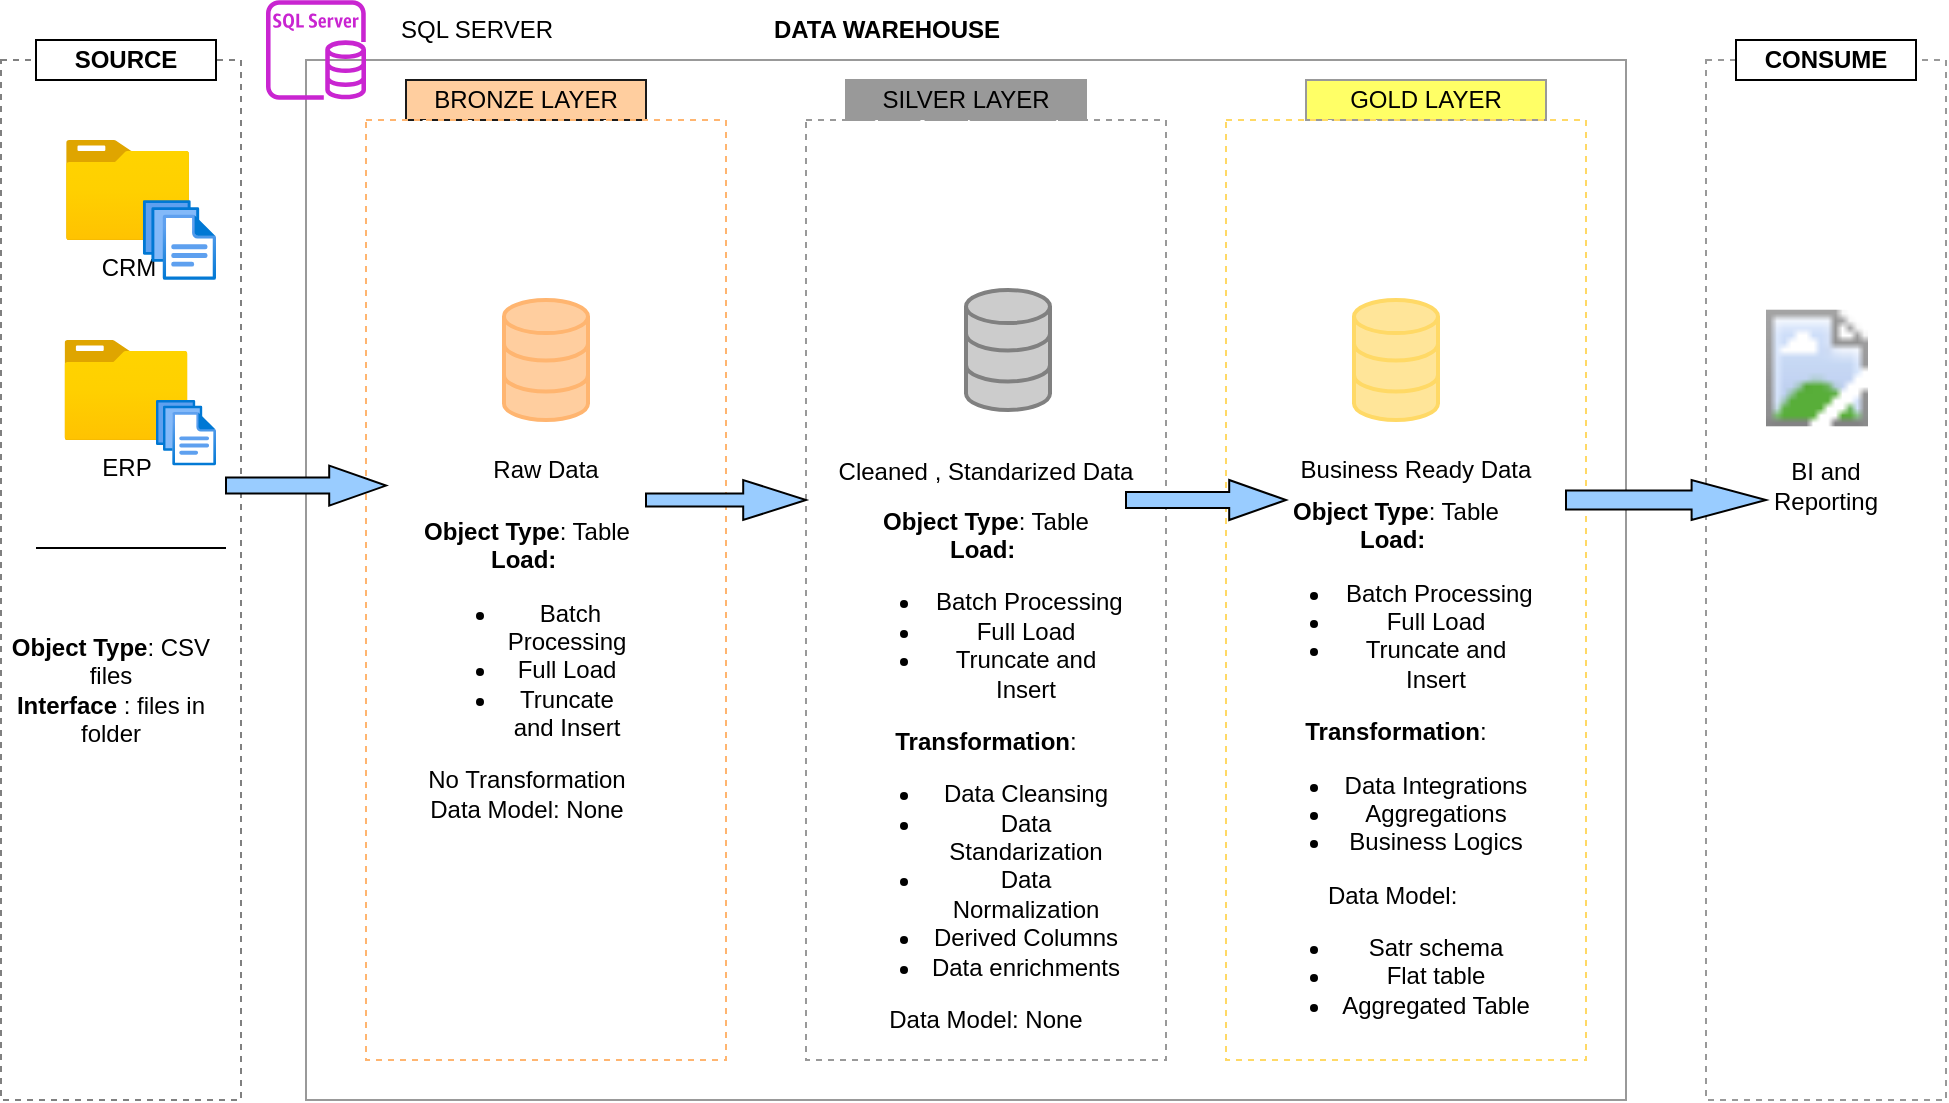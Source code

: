 <mxfile version="28.0.6">
  <diagram name="Page-1" id="UZ-3IO8nmq5PSCl2xuxt">
    <mxGraphModel dx="1042" dy="626" grid="1" gridSize="10" guides="1" tooltips="1" connect="1" arrows="1" fold="1" page="1" pageScale="1" pageWidth="850" pageHeight="1100" math="0" shadow="0">
      <root>
        <mxCell id="0" />
        <mxCell id="1" parent="0" />
        <mxCell id="Atba6j55vklWOn0_R54J-1" value="" style="rounded=0;whiteSpace=wrap;html=1;dashed=1;strokeColor=#808080;gradientColor=none;glass=0;fillStyle=hatch;" parent="1" vertex="1">
          <mxGeometry x="37.5" y="80" width="120" height="520" as="geometry" />
        </mxCell>
        <mxCell id="Atba6j55vklWOn0_R54J-2" value="&lt;b&gt;SOURCE&lt;/b&gt;" style="rounded=0;whiteSpace=wrap;html=1;" parent="1" vertex="1">
          <mxGeometry x="55" y="70" width="90" height="20" as="geometry" />
        </mxCell>
        <mxCell id="Atba6j55vklWOn0_R54J-3" value="" style="rounded=0;whiteSpace=wrap;html=1;strokeColor=#999999;gradientColor=none;glass=0;fillStyle=hatch;" parent="1" vertex="1">
          <mxGeometry x="190" y="80" width="660" height="520" as="geometry" />
        </mxCell>
        <mxCell id="Atba6j55vklWOn0_R54J-4" value="" style="rounded=0;whiteSpace=wrap;html=1;dashed=1;strokeColor=#999999;gradientColor=none;glass=0;fillStyle=hatch;" parent="1" vertex="1">
          <mxGeometry x="890" y="80" width="120" height="520" as="geometry" />
        </mxCell>
        <mxCell id="Atba6j55vklWOn0_R54J-5" value="BRONZE LAYER" style="rounded=0;whiteSpace=wrap;html=1;strokeColor=#1A1A1A;fillColor=#FFCE9F;" parent="1" vertex="1">
          <mxGeometry x="240" y="90" width="120" height="20" as="geometry" />
        </mxCell>
        <mxCell id="Atba6j55vklWOn0_R54J-7" value="" style="rounded=0;whiteSpace=wrap;html=1;dashed=1;strokeColor=#FFB570;fillColor=#FFFFFF;fillStyle=hatch;" parent="1" vertex="1">
          <mxGeometry x="220" y="110" width="180" height="470" as="geometry" />
        </mxCell>
        <mxCell id="Atba6j55vklWOn0_R54J-8" value="SILVER LAYER" style="rounded=0;whiteSpace=wrap;html=1;strokeColor=#999999;fillColor=#999999;" parent="1" vertex="1">
          <mxGeometry x="460" y="90" width="120" height="20" as="geometry" />
        </mxCell>
        <mxCell id="Atba6j55vklWOn0_R54J-9" value="GOLD LAYER" style="rounded=0;whiteSpace=wrap;html=1;strokeColor=#999999;fillColor=#FFFF66;" parent="1" vertex="1">
          <mxGeometry x="690" y="90" width="120" height="20" as="geometry" />
        </mxCell>
        <mxCell id="Atba6j55vklWOn0_R54J-10" value="&lt;div&gt;&lt;br&gt;&lt;/div&gt;" style="rounded=0;whiteSpace=wrap;html=1;dashed=1;strokeColor=#999999;fillColor=#FFFFFF;fillStyle=hatch;" parent="1" vertex="1">
          <mxGeometry x="440" y="110" width="180" height="470" as="geometry" />
        </mxCell>
        <mxCell id="Atba6j55vklWOn0_R54J-11" value="" style="rounded=0;whiteSpace=wrap;html=1;dashed=1;strokeColor=#FFD966;fillColor=#FFFFFF;fillStyle=hatch;" parent="1" vertex="1">
          <mxGeometry x="650" y="110" width="180" height="470" as="geometry" />
        </mxCell>
        <mxCell id="Atba6j55vklWOn0_R54J-13" value="&lt;b&gt;CONSUME&lt;/b&gt;" style="rounded=0;whiteSpace=wrap;html=1;" parent="1" vertex="1">
          <mxGeometry x="905" y="70" width="90" height="20" as="geometry" />
        </mxCell>
        <mxCell id="tt_tXClf1Q1X0mpbk6oC-1" value="CRM" style="image;aspect=fixed;html=1;points=[];align=center;fontSize=12;image=img/lib/azure2/general/Folder_Blank.svg;" vertex="1" parent="1">
          <mxGeometry x="70" y="120" width="61.6" height="50" as="geometry" />
        </mxCell>
        <mxCell id="tt_tXClf1Q1X0mpbk6oC-2" value="" style="image;aspect=fixed;html=1;points=[];align=center;fontSize=12;image=img/lib/azure2/general/Files.svg;" vertex="1" parent="1">
          <mxGeometry x="108.43" y="150" width="36.57" height="40" as="geometry" />
        </mxCell>
        <mxCell id="tt_tXClf1Q1X0mpbk6oC-4" value="ERP" style="image;aspect=fixed;html=1;points=[];align=center;fontSize=12;image=img/lib/azure2/general/Folder_Blank.svg;" vertex="1" parent="1">
          <mxGeometry x="69.2" y="220" width="61.6" height="50" as="geometry" />
        </mxCell>
        <mxCell id="tt_tXClf1Q1X0mpbk6oC-5" value="" style="image;aspect=fixed;html=1;points=[];align=center;fontSize=12;image=img/lib/azure2/general/Files.svg;" vertex="1" parent="1">
          <mxGeometry x="115" y="250" width="30" height="32.81" as="geometry" />
        </mxCell>
        <mxCell id="tt_tXClf1Q1X0mpbk6oC-8" value="" style="line;strokeWidth=1;fillColor=none;align=left;verticalAlign=middle;spacingTop=-1;spacingLeft=3;spacingRight=3;rotatable=0;labelPosition=right;points=[];portConstraint=eastwest;strokeColor=inherit;" vertex="1" parent="1">
          <mxGeometry x="55" y="320" width="95" height="8" as="geometry" />
        </mxCell>
        <mxCell id="tt_tXClf1Q1X0mpbk6oC-9" value="&lt;b&gt;Object Type&lt;/b&gt;: CSV files&lt;br&gt;&lt;b&gt;Interface&lt;/b&gt; : files in folder" style="rounded=0;whiteSpace=wrap;html=1;fillStyle=hatch;dashed=1;fillColor=#FFFFFF;strokeColor=#FFFFFF;" vertex="1" parent="1">
          <mxGeometry x="40" y="360" width="105" height="70" as="geometry" />
        </mxCell>
        <mxCell id="tt_tXClf1Q1X0mpbk6oC-10" value="" style="html=1;verticalLabelPosition=bottom;align=center;labelBackgroundColor=#ffffff;verticalAlign=top;strokeWidth=2;strokeColor=#FFB570;shadow=0;dashed=0;shape=mxgraph.ios7.icons.data;fillColor=#FFCE9F;" vertex="1" parent="1">
          <mxGeometry x="289" y="200" width="42" height="60" as="geometry" />
        </mxCell>
        <mxCell id="tt_tXClf1Q1X0mpbk6oC-11" value="" style="html=1;verticalLabelPosition=bottom;align=center;labelBackgroundColor=#ffffff;verticalAlign=top;strokeWidth=2;strokeColor=#808080;shadow=0;dashed=0;shape=mxgraph.ios7.icons.data;fillColor=#CCCCCC;" vertex="1" parent="1">
          <mxGeometry x="520" y="195" width="42" height="60" as="geometry" />
        </mxCell>
        <mxCell id="tt_tXClf1Q1X0mpbk6oC-12" value="" style="html=1;verticalLabelPosition=bottom;align=center;labelBackgroundColor=#ffffff;verticalAlign=top;strokeWidth=2;strokeColor=#FFD966;shadow=0;dashed=0;shape=mxgraph.ios7.icons.data;fillColor=#FFE599;" vertex="1" parent="1">
          <mxGeometry x="714" y="200" width="42" height="60" as="geometry" />
        </mxCell>
        <mxCell id="tt_tXClf1Q1X0mpbk6oC-14" value="" style="html=1;shadow=0;dashed=0;align=center;verticalAlign=middle;shape=mxgraph.arrows2.arrow;dy=0.68;dx=31.4;notch=0;fillColor=#99CCFF;" vertex="1" parent="1">
          <mxGeometry x="360" y="290" width="80" height="20" as="geometry" />
        </mxCell>
        <mxCell id="tt_tXClf1Q1X0mpbk6oC-16" value="" style="html=1;shadow=0;dashed=0;align=center;verticalAlign=middle;shape=mxgraph.arrows2.arrow;dy=0.6;dx=28.4;notch=0;fillColor=#99CCFF;" vertex="1" parent="1">
          <mxGeometry x="600" y="290" width="80" height="20" as="geometry" />
        </mxCell>
        <mxCell id="tt_tXClf1Q1X0mpbk6oC-17" value="" style="html=1;shadow=0;dashed=0;align=center;verticalAlign=middle;shape=mxgraph.arrows2.arrow;dy=0.6;dx=28.4;notch=0;fillColor=#99CCFF;" vertex="1" parent="1">
          <mxGeometry x="150" y="282.81" width="80" height="20" as="geometry" />
        </mxCell>
        <mxCell id="tt_tXClf1Q1X0mpbk6oC-18" value="" style="html=1;shadow=0;dashed=0;align=center;verticalAlign=middle;shape=mxgraph.arrows2.arrow;dy=0.52;dx=37.2;notch=0;fillColor=#99CCFF;" vertex="1" parent="1">
          <mxGeometry x="820" y="290" width="100" height="20" as="geometry" />
        </mxCell>
        <mxCell id="tt_tXClf1Q1X0mpbk6oC-20" value="&lt;b&gt;Object Type&lt;/b&gt;: Table&lt;br&gt;&lt;b&gt;Load:&amp;nbsp;&lt;/b&gt;&lt;br&gt;&lt;ul&gt;&lt;li&gt;&amp;nbsp;Batch Processing&lt;/li&gt;&lt;li&gt;Full Load&lt;/li&gt;&lt;li&gt;Truncate and Insert&lt;/li&gt;&lt;/ul&gt;&lt;div&gt;No Transformation&lt;br&gt;Data Model: None&lt;/div&gt;" style="rounded=0;whiteSpace=wrap;html=1;fillStyle=hatch;dashed=1;fillColor=#FFFFFF;strokeColor=#FFFFFF;" vertex="1" parent="1">
          <mxGeometry x="247.5" y="350" width="105" height="70" as="geometry" />
        </mxCell>
        <mxCell id="tt_tXClf1Q1X0mpbk6oC-30" value="Raw Data" style="text;html=1;align=center;verticalAlign=middle;whiteSpace=wrap;rounded=0;" vertex="1" parent="1">
          <mxGeometry x="280" y="270" width="60" height="30" as="geometry" />
        </mxCell>
        <mxCell id="tt_tXClf1Q1X0mpbk6oC-31" value="Cleaned , Standarized Data&lt;div&gt;&lt;br&gt;&lt;/div&gt;" style="text;html=1;align=center;verticalAlign=middle;whiteSpace=wrap;rounded=0;" vertex="1" parent="1">
          <mxGeometry x="450" y="277.81" width="160" height="30" as="geometry" />
        </mxCell>
        <mxCell id="tt_tXClf1Q1X0mpbk6oC-32" value="&lt;b&gt;Object Type&lt;/b&gt;: Table&lt;br&gt;&lt;b&gt;Load:&amp;nbsp;&lt;/b&gt;&lt;br&gt;&lt;ul&gt;&lt;li&gt;&amp;nbsp;Batch Processing&lt;/li&gt;&lt;li&gt;Full Load&lt;/li&gt;&lt;li&gt;Truncate and Insert&lt;/li&gt;&lt;/ul&gt;&lt;div&gt;&lt;b&gt;Transformation&lt;/b&gt;:&lt;/div&gt;&lt;div&gt;&lt;ul&gt;&lt;li&gt;Data Cleansing&lt;/li&gt;&lt;li&gt;Data Standarization&lt;/li&gt;&lt;li&gt;Data Normalization&lt;/li&gt;&lt;li&gt;Derived Columns&lt;/li&gt;&lt;li&gt;Data enrichments&lt;/li&gt;&lt;/ul&gt;Data Model: None&lt;/div&gt;" style="text;html=1;align=center;verticalAlign=middle;whiteSpace=wrap;rounded=0;" vertex="1" parent="1">
          <mxGeometry x="460" y="330" width="140" height="210" as="geometry" />
        </mxCell>
        <mxCell id="tt_tXClf1Q1X0mpbk6oC-33" value="Business Ready Data" style="text;html=1;align=center;verticalAlign=middle;whiteSpace=wrap;rounded=0;" vertex="1" parent="1">
          <mxGeometry x="680" y="270" width="130" height="30" as="geometry" />
        </mxCell>
        <mxCell id="tt_tXClf1Q1X0mpbk6oC-34" value="&lt;b&gt;Object Type&lt;/b&gt;: Table&lt;br&gt;&lt;b&gt;Load:&amp;nbsp;&lt;/b&gt;&lt;br&gt;&lt;ul&gt;&lt;li&gt;&amp;nbsp;Batch Processing&lt;/li&gt;&lt;li&gt;Full Load&lt;/li&gt;&lt;li&gt;Truncate and Insert&lt;/li&gt;&lt;/ul&gt;&lt;div&gt;&lt;b&gt;Transformation&lt;/b&gt;:&lt;/div&gt;&lt;div&gt;&lt;ul&gt;&lt;li&gt;Data Integrations&lt;/li&gt;&lt;li&gt;Aggregations&lt;/li&gt;&lt;li&gt;Business Logics&lt;/li&gt;&lt;/ul&gt;Data Model:&amp;nbsp;&lt;/div&gt;&lt;div&gt;&lt;ul&gt;&lt;li&gt;Satr schema&lt;/li&gt;&lt;li&gt;Flat table&lt;/li&gt;&lt;li&gt;Aggregated Table&lt;/li&gt;&lt;/ul&gt;&lt;/div&gt;" style="text;html=1;align=center;verticalAlign=middle;whiteSpace=wrap;rounded=0;" vertex="1" parent="1">
          <mxGeometry x="665" y="330" width="140" height="210" as="geometry" />
        </mxCell>
        <mxCell id="tt_tXClf1Q1X0mpbk6oC-35" value="" style="image;aspect=fixed;html=1;points=[];align=center;fontSize=12;image=img/lib/azure2/power_platform/PowerBI.svg;" vertex="1" parent="1">
          <mxGeometry x="920" y="200" width="51" height="68" as="geometry" />
        </mxCell>
        <mxCell id="tt_tXClf1Q1X0mpbk6oC-36" value="BI and Reporting" style="text;html=1;align=center;verticalAlign=middle;whiteSpace=wrap;rounded=0;" vertex="1" parent="1">
          <mxGeometry x="920" y="277.81" width="60" height="30" as="geometry" />
        </mxCell>
        <mxCell id="tt_tXClf1Q1X0mpbk6oC-37" value="&lt;b&gt;DATA WAREHOUSE&lt;/b&gt;" style="text;html=1;align=center;verticalAlign=middle;resizable=0;points=[];autosize=1;strokeColor=none;fillColor=none;" vertex="1" parent="1">
          <mxGeometry x="410" y="50" width="140" height="30" as="geometry" />
        </mxCell>
        <mxCell id="tt_tXClf1Q1X0mpbk6oC-38" value="" style="sketch=0;outlineConnect=0;fontColor=#232F3E;gradientColor=none;fillColor=#C925D1;strokeColor=none;dashed=0;verticalLabelPosition=bottom;verticalAlign=top;align=center;html=1;fontSize=12;fontStyle=0;aspect=fixed;pointerEvents=1;shape=mxgraph.aws4.rds_sql_server_instance;" vertex="1" parent="1">
          <mxGeometry x="170" y="50" width="50" height="50" as="geometry" />
        </mxCell>
        <mxCell id="tt_tXClf1Q1X0mpbk6oC-39" value="SQL SERVER" style="text;html=1;align=center;verticalAlign=middle;resizable=0;points=[];autosize=1;strokeColor=none;fillColor=none;" vertex="1" parent="1">
          <mxGeometry x="225" y="50" width="100" height="30" as="geometry" />
        </mxCell>
      </root>
    </mxGraphModel>
  </diagram>
</mxfile>
